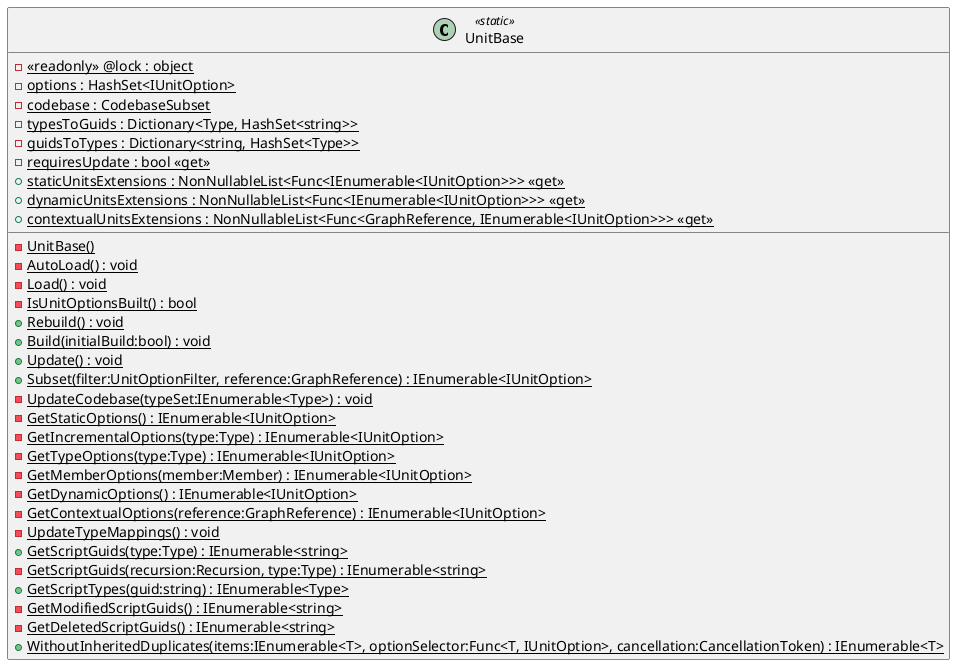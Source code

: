 @startuml
class UnitBase <<static>> {
    {static} - UnitBase()
    - {static} <<readonly>> @lock : object
    - {static} options : HashSet<IUnitOption>
    - {static} AutoLoad() : void
    - {static} Load() : void
    - {static} IsUnitOptionsBuilt() : bool
    + {static} Rebuild() : void
    + {static} Build(initialBuild:bool) : void
    + {static} Update() : void
    + {static} Subset(filter:UnitOptionFilter, reference:GraphReference) : IEnumerable<IUnitOption>
    - {static} codebase : CodebaseSubset
    - {static} UpdateCodebase(typeSet:IEnumerable<Type>) : void
    - {static} GetStaticOptions() : IEnumerable<IUnitOption>
    - {static} GetIncrementalOptions(type:Type) : IEnumerable<IUnitOption>
    - {static} GetTypeOptions(type:Type) : IEnumerable<IUnitOption>
    - {static} GetMemberOptions(member:Member) : IEnumerable<IUnitOption>
    - {static} GetDynamicOptions() : IEnumerable<IUnitOption>
    - {static} GetContextualOptions(reference:GraphReference) : IEnumerable<IUnitOption>
    - {static} typesToGuids : Dictionary<Type, HashSet<string>>
    - {static} guidsToTypes : Dictionary<string, HashSet<Type>>
    - {static} UpdateTypeMappings() : void
    + {static} GetScriptGuids(type:Type) : IEnumerable<string>
    - {static} GetScriptGuids(recursion:Recursion, type:Type) : IEnumerable<string>
    + {static} GetScriptTypes(guid:string) : IEnumerable<Type>
    - {static} requiresUpdate : bool <<get>>
    - {static} GetModifiedScriptGuids() : IEnumerable<string>
    - {static} GetDeletedScriptGuids() : IEnumerable<string>
    + {static} staticUnitsExtensions : NonNullableList<Func<IEnumerable<IUnitOption>>> <<get>>
    + {static} dynamicUnitsExtensions : NonNullableList<Func<IEnumerable<IUnitOption>>> <<get>>
    + {static} contextualUnitsExtensions : NonNullableList<Func<GraphReference, IEnumerable<IUnitOption>>> <<get>>
    + {static} WithoutInheritedDuplicates(items:IEnumerable<T>, optionSelector:Func<T, IUnitOption>, cancellation:CancellationToken) : IEnumerable<T>
}
@enduml

